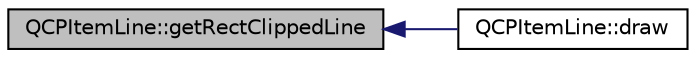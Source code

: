digraph "QCPItemLine::getRectClippedLine"
{
  edge [fontname="Helvetica",fontsize="10",labelfontname="Helvetica",labelfontsize="10"];
  node [fontname="Helvetica",fontsize="10",shape=record];
  rankdir="LR";
  Node38 [label="QCPItemLine::getRectClippedLine",height=0.2,width=0.4,color="black", fillcolor="grey75", style="filled", fontcolor="black"];
  Node38 -> Node39 [dir="back",color="midnightblue",fontsize="10",style="solid",fontname="Helvetica"];
  Node39 [label="QCPItemLine::draw",height=0.2,width=0.4,color="black", fillcolor="white", style="filled",URL="$class_q_c_p_item_line.html#ae184140b61b2ef5b8edde76304447200"];
}
